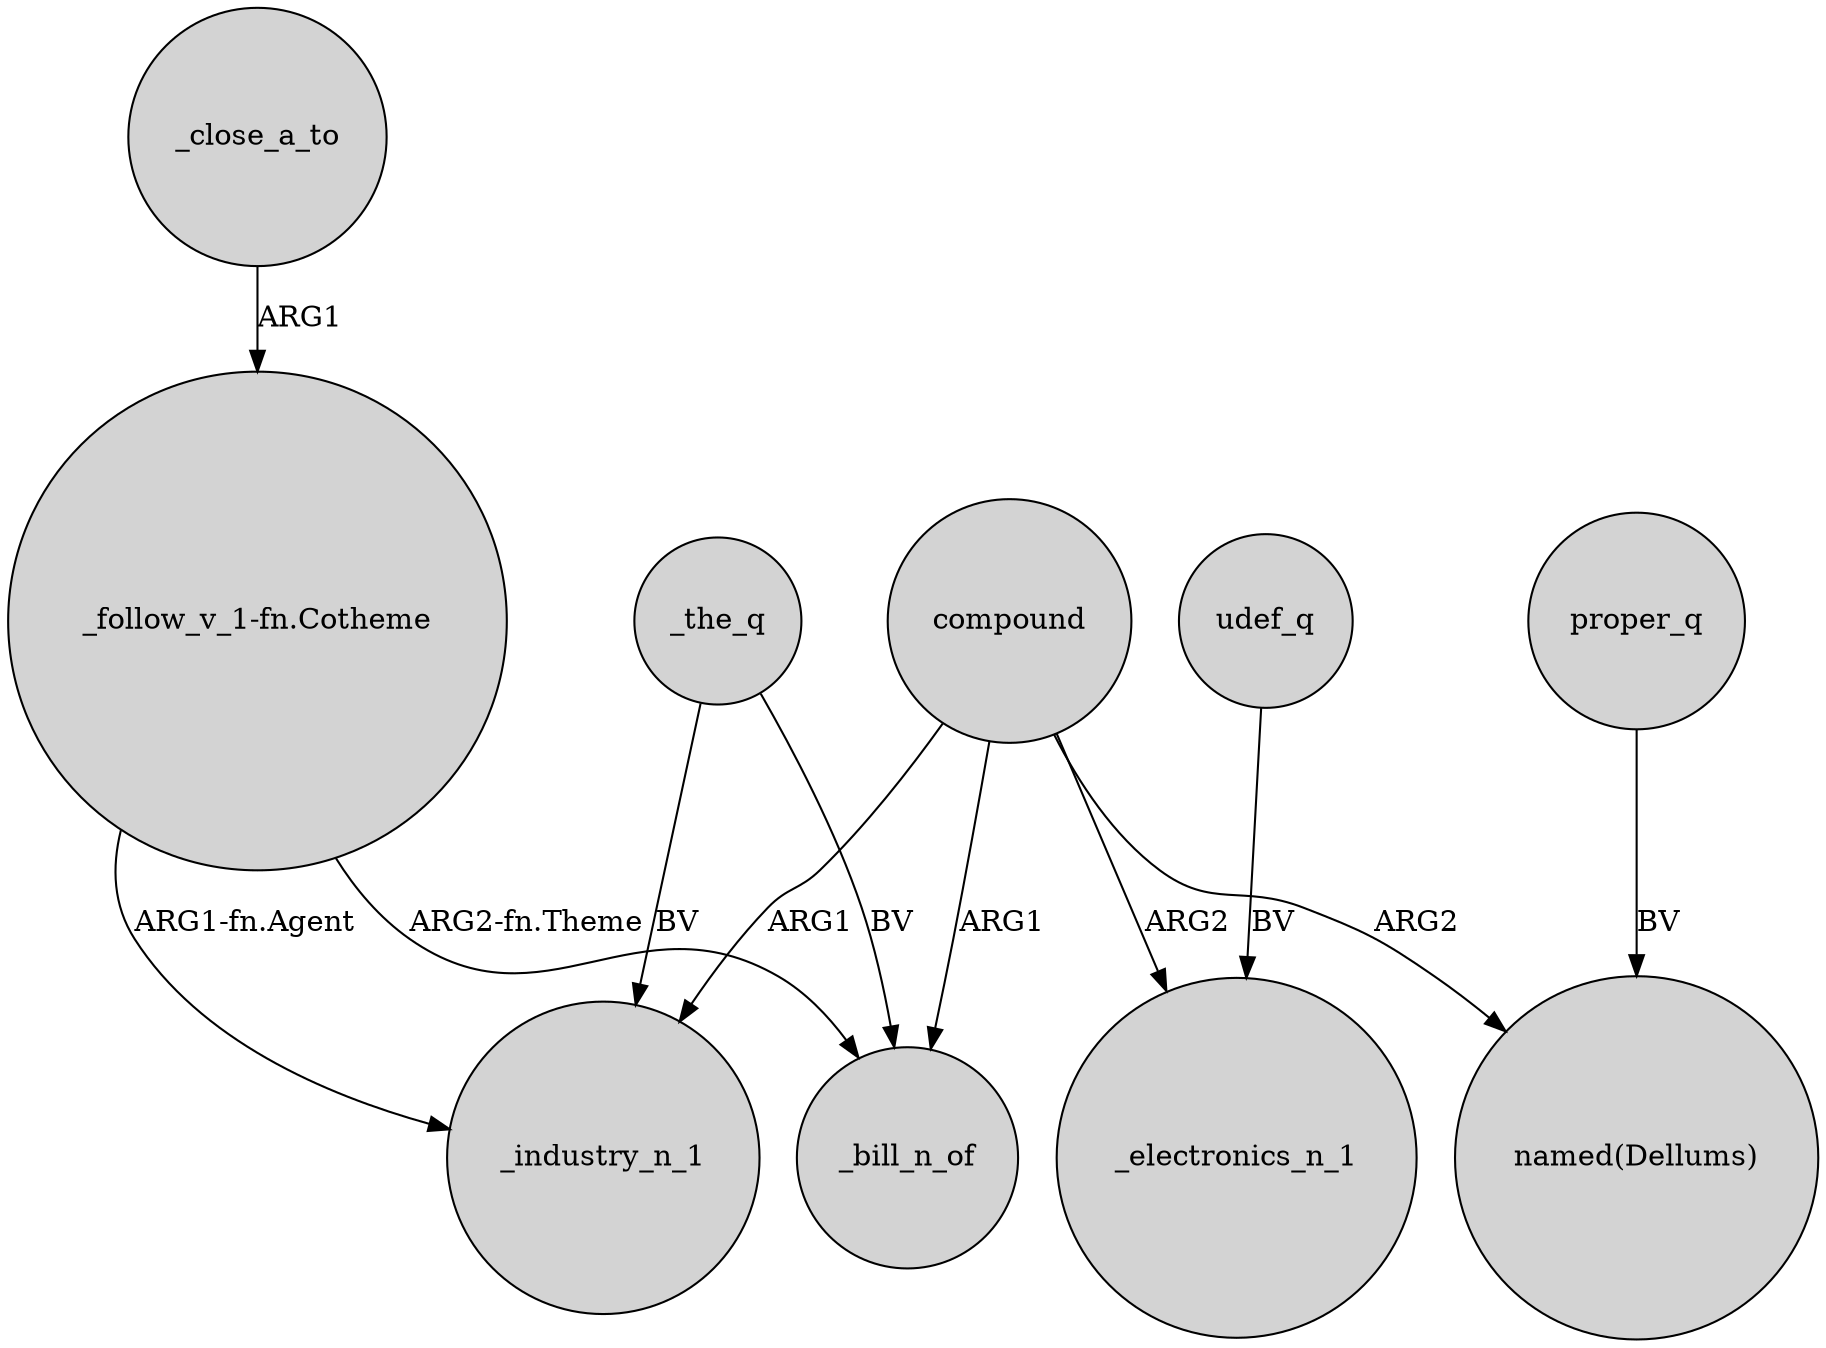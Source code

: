 digraph {
	node [shape=circle style=filled]
	_the_q -> _bill_n_of [label=BV]
	compound -> _industry_n_1 [label=ARG1]
	compound -> _electronics_n_1 [label=ARG2]
	_close_a_to -> "_follow_v_1-fn.Cotheme" [label=ARG1]
	"_follow_v_1-fn.Cotheme" -> _industry_n_1 [label="ARG1-fn.Agent"]
	compound -> _bill_n_of [label=ARG1]
	_the_q -> _industry_n_1 [label=BV]
	proper_q -> "named(Dellums)" [label=BV]
	"_follow_v_1-fn.Cotheme" -> _bill_n_of [label="ARG2-fn.Theme"]
	udef_q -> _electronics_n_1 [label=BV]
	compound -> "named(Dellums)" [label=ARG2]
}
